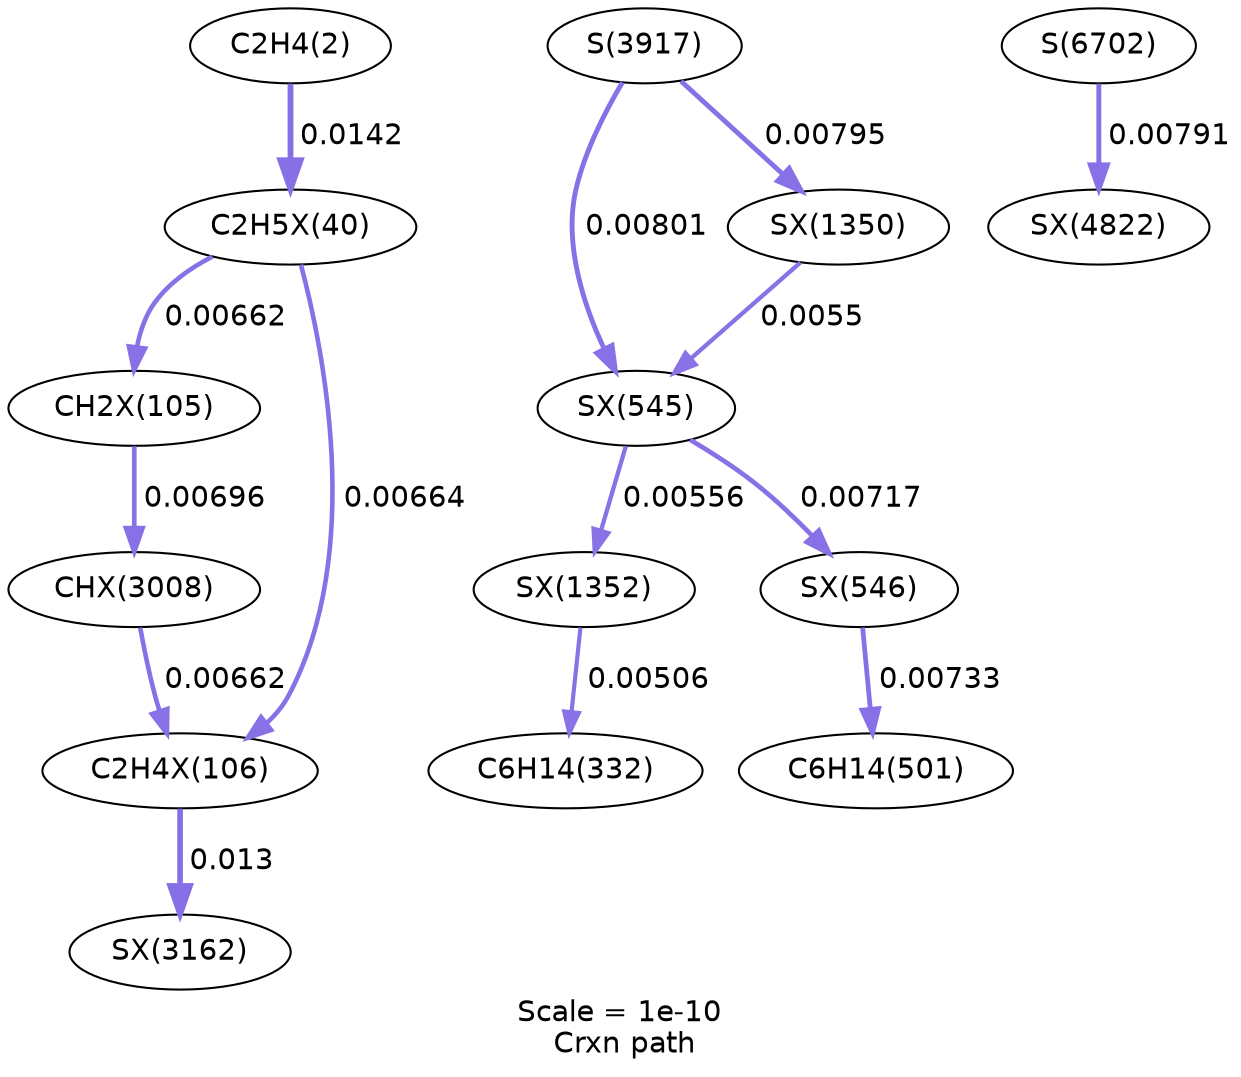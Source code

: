 digraph reaction_paths {
center=1;
s5 -> s58[fontname="Helvetica", style="setlinewidth(2.79)", arrowsize=1.39, color="0.7, 0.514, 0.9"
, label=" 0.0142"];
s58 -> s72[fontname="Helvetica", style="setlinewidth(2.21)", arrowsize=1.11, color="0.7, 0.507, 0.9"
, label=" 0.00662"];
s58 -> s73[fontname="Helvetica", style="setlinewidth(2.21)", arrowsize=1.11, color="0.7, 0.507, 0.9"
, label=" 0.00664"];
s110 -> s29[fontname="Helvetica", style="setlinewidth(2.01)", arrowsize=1, color="0.7, 0.505, 0.9"
, label=" 0.00506"];
s103 -> s33[fontname="Helvetica", style="setlinewidth(2.29)", arrowsize=1.14, color="0.7, 0.507, 0.9"
, label=" 0.00733"];
s72 -> s124[fontname="Helvetica", style="setlinewidth(2.25)", arrowsize=1.13, color="0.7, 0.507, 0.9"
, label=" 0.00696"];
s124 -> s73[fontname="Helvetica", style="setlinewidth(2.21)", arrowsize=1.11, color="0.7, 0.507, 0.9"
, label=" 0.00662"];
s73 -> s127[fontname="Helvetica", style="setlinewidth(2.72)", arrowsize=1.36, color="0.7, 0.513, 0.9"
, label=" 0.013"];
s102 -> s110[fontname="Helvetica", style="setlinewidth(2.08)", arrowsize=1.04, color="0.7, 0.506, 0.9"
, label=" 0.00556"];
s109 -> s102[fontname="Helvetica", style="setlinewidth(2.07)", arrowsize=1.04, color="0.7, 0.506, 0.9"
, label=" 0.0055"];
s102 -> s103[fontname="Helvetica", style="setlinewidth(2.27)", arrowsize=1.14, color="0.7, 0.507, 0.9"
, label=" 0.00717"];
s47 -> s102[fontname="Helvetica", style="setlinewidth(2.36)", arrowsize=1.18, color="0.7, 0.508, 0.9"
, label=" 0.00801"];
s47 -> s109[fontname="Helvetica", style="setlinewidth(2.35)", arrowsize=1.18, color="0.7, 0.508, 0.9"
, label=" 0.00795"];
s53 -> s130[fontname="Helvetica", style="setlinewidth(2.35)", arrowsize=1.17, color="0.7, 0.508, 0.9"
, label=" 0.00791"];
s5 [ fontname="Helvetica", label="C2H4(2)"];
s29 [ fontname="Helvetica", label="C6H14(332)"];
s33 [ fontname="Helvetica", label="C6H14(501)"];
s47 [ fontname="Helvetica", label="S(3917)"];
s53 [ fontname="Helvetica", label="S(6702)"];
s58 [ fontname="Helvetica", label="C2H5X(40)"];
s72 [ fontname="Helvetica", label="CH2X(105)"];
s73 [ fontname="Helvetica", label="C2H4X(106)"];
s102 [ fontname="Helvetica", label="SX(545)"];
s103 [ fontname="Helvetica", label="SX(546)"];
s109 [ fontname="Helvetica", label="SX(1350)"];
s110 [ fontname="Helvetica", label="SX(1352)"];
s124 [ fontname="Helvetica", label="CHX(3008)"];
s127 [ fontname="Helvetica", label="SX(3162)"];
s130 [ fontname="Helvetica", label="SX(4822)"];
 label = "Scale = 1e-10\l Crxn path";
 fontname = "Helvetica";
}
